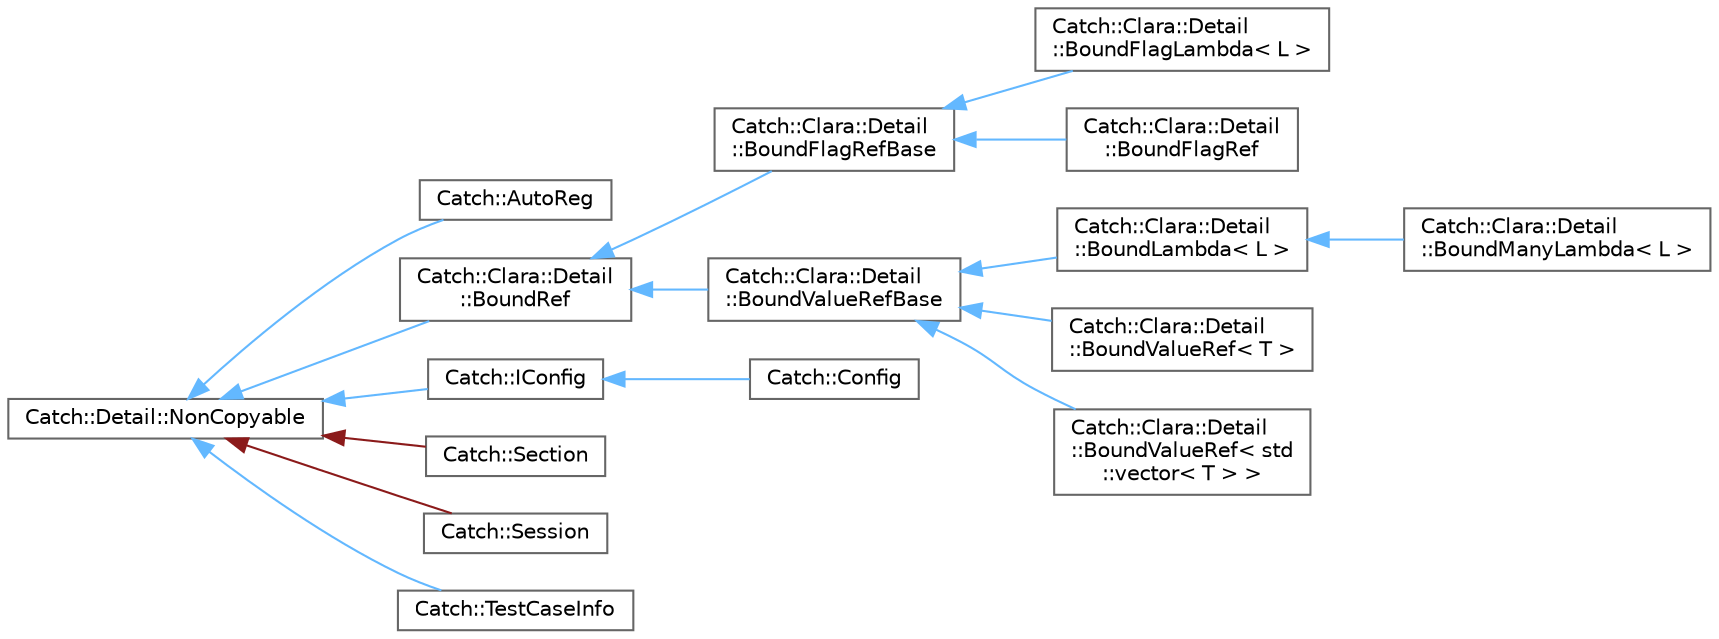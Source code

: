 digraph "Graphical Class Hierarchy"
{
 // LATEX_PDF_SIZE
  bgcolor="transparent";
  edge [fontname=Helvetica,fontsize=10,labelfontname=Helvetica,labelfontsize=10];
  node [fontname=Helvetica,fontsize=10,shape=box,height=0.2,width=0.4];
  rankdir="LR";
  Node0 [id="Node000000",label="Catch::Detail::NonCopyable",height=0.2,width=0.4,color="grey40", fillcolor="white", style="filled",URL="$classCatch_1_1Detail_1_1NonCopyable.html",tooltip="Deriving classes become noncopyable and nonmovable."];
  Node0 -> Node1 [id="edge20_Node000000_Node000001",dir="back",color="steelblue1",style="solid",tooltip=" "];
  Node1 [id="Node000001",label="Catch::AutoReg",height=0.2,width=0.4,color="grey40", fillcolor="white", style="filled",URL="$structCatch_1_1AutoReg.html",tooltip=" "];
  Node0 -> Node2 [id="edge21_Node000000_Node000002",dir="back",color="steelblue1",style="solid",tooltip=" "];
  Node2 [id="Node000002",label="Catch::Clara::Detail\l::BoundRef",height=0.2,width=0.4,color="grey40", fillcolor="white", style="filled",URL="$structCatch_1_1Clara_1_1Detail_1_1BoundRef.html",tooltip=" "];
  Node2 -> Node3 [id="edge22_Node000002_Node000003",dir="back",color="steelblue1",style="solid",tooltip=" "];
  Node3 [id="Node000003",label="Catch::Clara::Detail\l::BoundFlagRefBase",height=0.2,width=0.4,color="grey40", fillcolor="white", style="filled",URL="$structCatch_1_1Clara_1_1Detail_1_1BoundFlagRefBase.html",tooltip=" "];
  Node3 -> Node4 [id="edge23_Node000003_Node000004",dir="back",color="steelblue1",style="solid",tooltip=" "];
  Node4 [id="Node000004",label="Catch::Clara::Detail\l::BoundFlagLambda\< L \>",height=0.2,width=0.4,color="grey40", fillcolor="white", style="filled",URL="$structCatch_1_1Clara_1_1Detail_1_1BoundFlagLambda.html",tooltip=" "];
  Node3 -> Node5 [id="edge24_Node000003_Node000005",dir="back",color="steelblue1",style="solid",tooltip=" "];
  Node5 [id="Node000005",label="Catch::Clara::Detail\l::BoundFlagRef",height=0.2,width=0.4,color="grey40", fillcolor="white", style="filled",URL="$structCatch_1_1Clara_1_1Detail_1_1BoundFlagRef.html",tooltip=" "];
  Node2 -> Node6 [id="edge25_Node000002_Node000006",dir="back",color="steelblue1",style="solid",tooltip=" "];
  Node6 [id="Node000006",label="Catch::Clara::Detail\l::BoundValueRefBase",height=0.2,width=0.4,color="grey40", fillcolor="white", style="filled",URL="$structCatch_1_1Clara_1_1Detail_1_1BoundValueRefBase.html",tooltip=" "];
  Node6 -> Node7 [id="edge26_Node000006_Node000007",dir="back",color="steelblue1",style="solid",tooltip=" "];
  Node7 [id="Node000007",label="Catch::Clara::Detail\l::BoundLambda\< L \>",height=0.2,width=0.4,color="grey40", fillcolor="white", style="filled",URL="$structCatch_1_1Clara_1_1Detail_1_1BoundLambda.html",tooltip=" "];
  Node7 -> Node8 [id="edge27_Node000007_Node000008",dir="back",color="steelblue1",style="solid",tooltip=" "];
  Node8 [id="Node000008",label="Catch::Clara::Detail\l::BoundManyLambda\< L \>",height=0.2,width=0.4,color="grey40", fillcolor="white", style="filled",URL="$structCatch_1_1Clara_1_1Detail_1_1BoundManyLambda.html",tooltip=" "];
  Node6 -> Node9 [id="edge28_Node000006_Node000009",dir="back",color="steelblue1",style="solid",tooltip=" "];
  Node9 [id="Node000009",label="Catch::Clara::Detail\l::BoundValueRef\< T \>",height=0.2,width=0.4,color="grey40", fillcolor="white", style="filled",URL="$structCatch_1_1Clara_1_1Detail_1_1BoundValueRef.html",tooltip=" "];
  Node6 -> Node10 [id="edge29_Node000006_Node000010",dir="back",color="steelblue1",style="solid",tooltip=" "];
  Node10 [id="Node000010",label="Catch::Clara::Detail\l::BoundValueRef\< std\l::vector\< T \> \>",height=0.2,width=0.4,color="grey40", fillcolor="white", style="filled",URL="$structCatch_1_1Clara_1_1Detail_1_1BoundValueRef_3_01std_1_1vector_3_01T_01_4_01_4.html",tooltip=" "];
  Node0 -> Node11 [id="edge30_Node000000_Node000011",dir="back",color="steelblue1",style="solid",tooltip=" "];
  Node11 [id="Node000011",label="Catch::IConfig",height=0.2,width=0.4,color="grey40", fillcolor="white", style="filled",URL="$classCatch_1_1IConfig.html",tooltip=" "];
  Node11 -> Node12 [id="edge31_Node000011_Node000012",dir="back",color="steelblue1",style="solid",tooltip=" "];
  Node12 [id="Node000012",label="Catch::Config",height=0.2,width=0.4,color="grey40", fillcolor="white", style="filled",URL="$classCatch_1_1Config.html",tooltip=" "];
  Node0 -> Node13 [id="edge32_Node000000_Node000013",dir="back",color="firebrick4",style="solid",tooltip=" "];
  Node13 [id="Node000013",label="Catch::Section",height=0.2,width=0.4,color="grey40", fillcolor="white", style="filled",URL="$classCatch_1_1Section.html",tooltip=" "];
  Node0 -> Node14 [id="edge33_Node000000_Node000014",dir="back",color="firebrick4",style="solid",tooltip=" "];
  Node14 [id="Node000014",label="Catch::Session",height=0.2,width=0.4,color="grey40", fillcolor="white", style="filled",URL="$classCatch_1_1Session.html",tooltip=" "];
  Node0 -> Node15 [id="edge34_Node000000_Node000015",dir="back",color="steelblue1",style="solid",tooltip=" "];
  Node15 [id="Node000015",label="Catch::TestCaseInfo",height=0.2,width=0.4,color="grey40", fillcolor="white", style="filled",URL="$structCatch_1_1TestCaseInfo.html",tooltip=" "];
}
